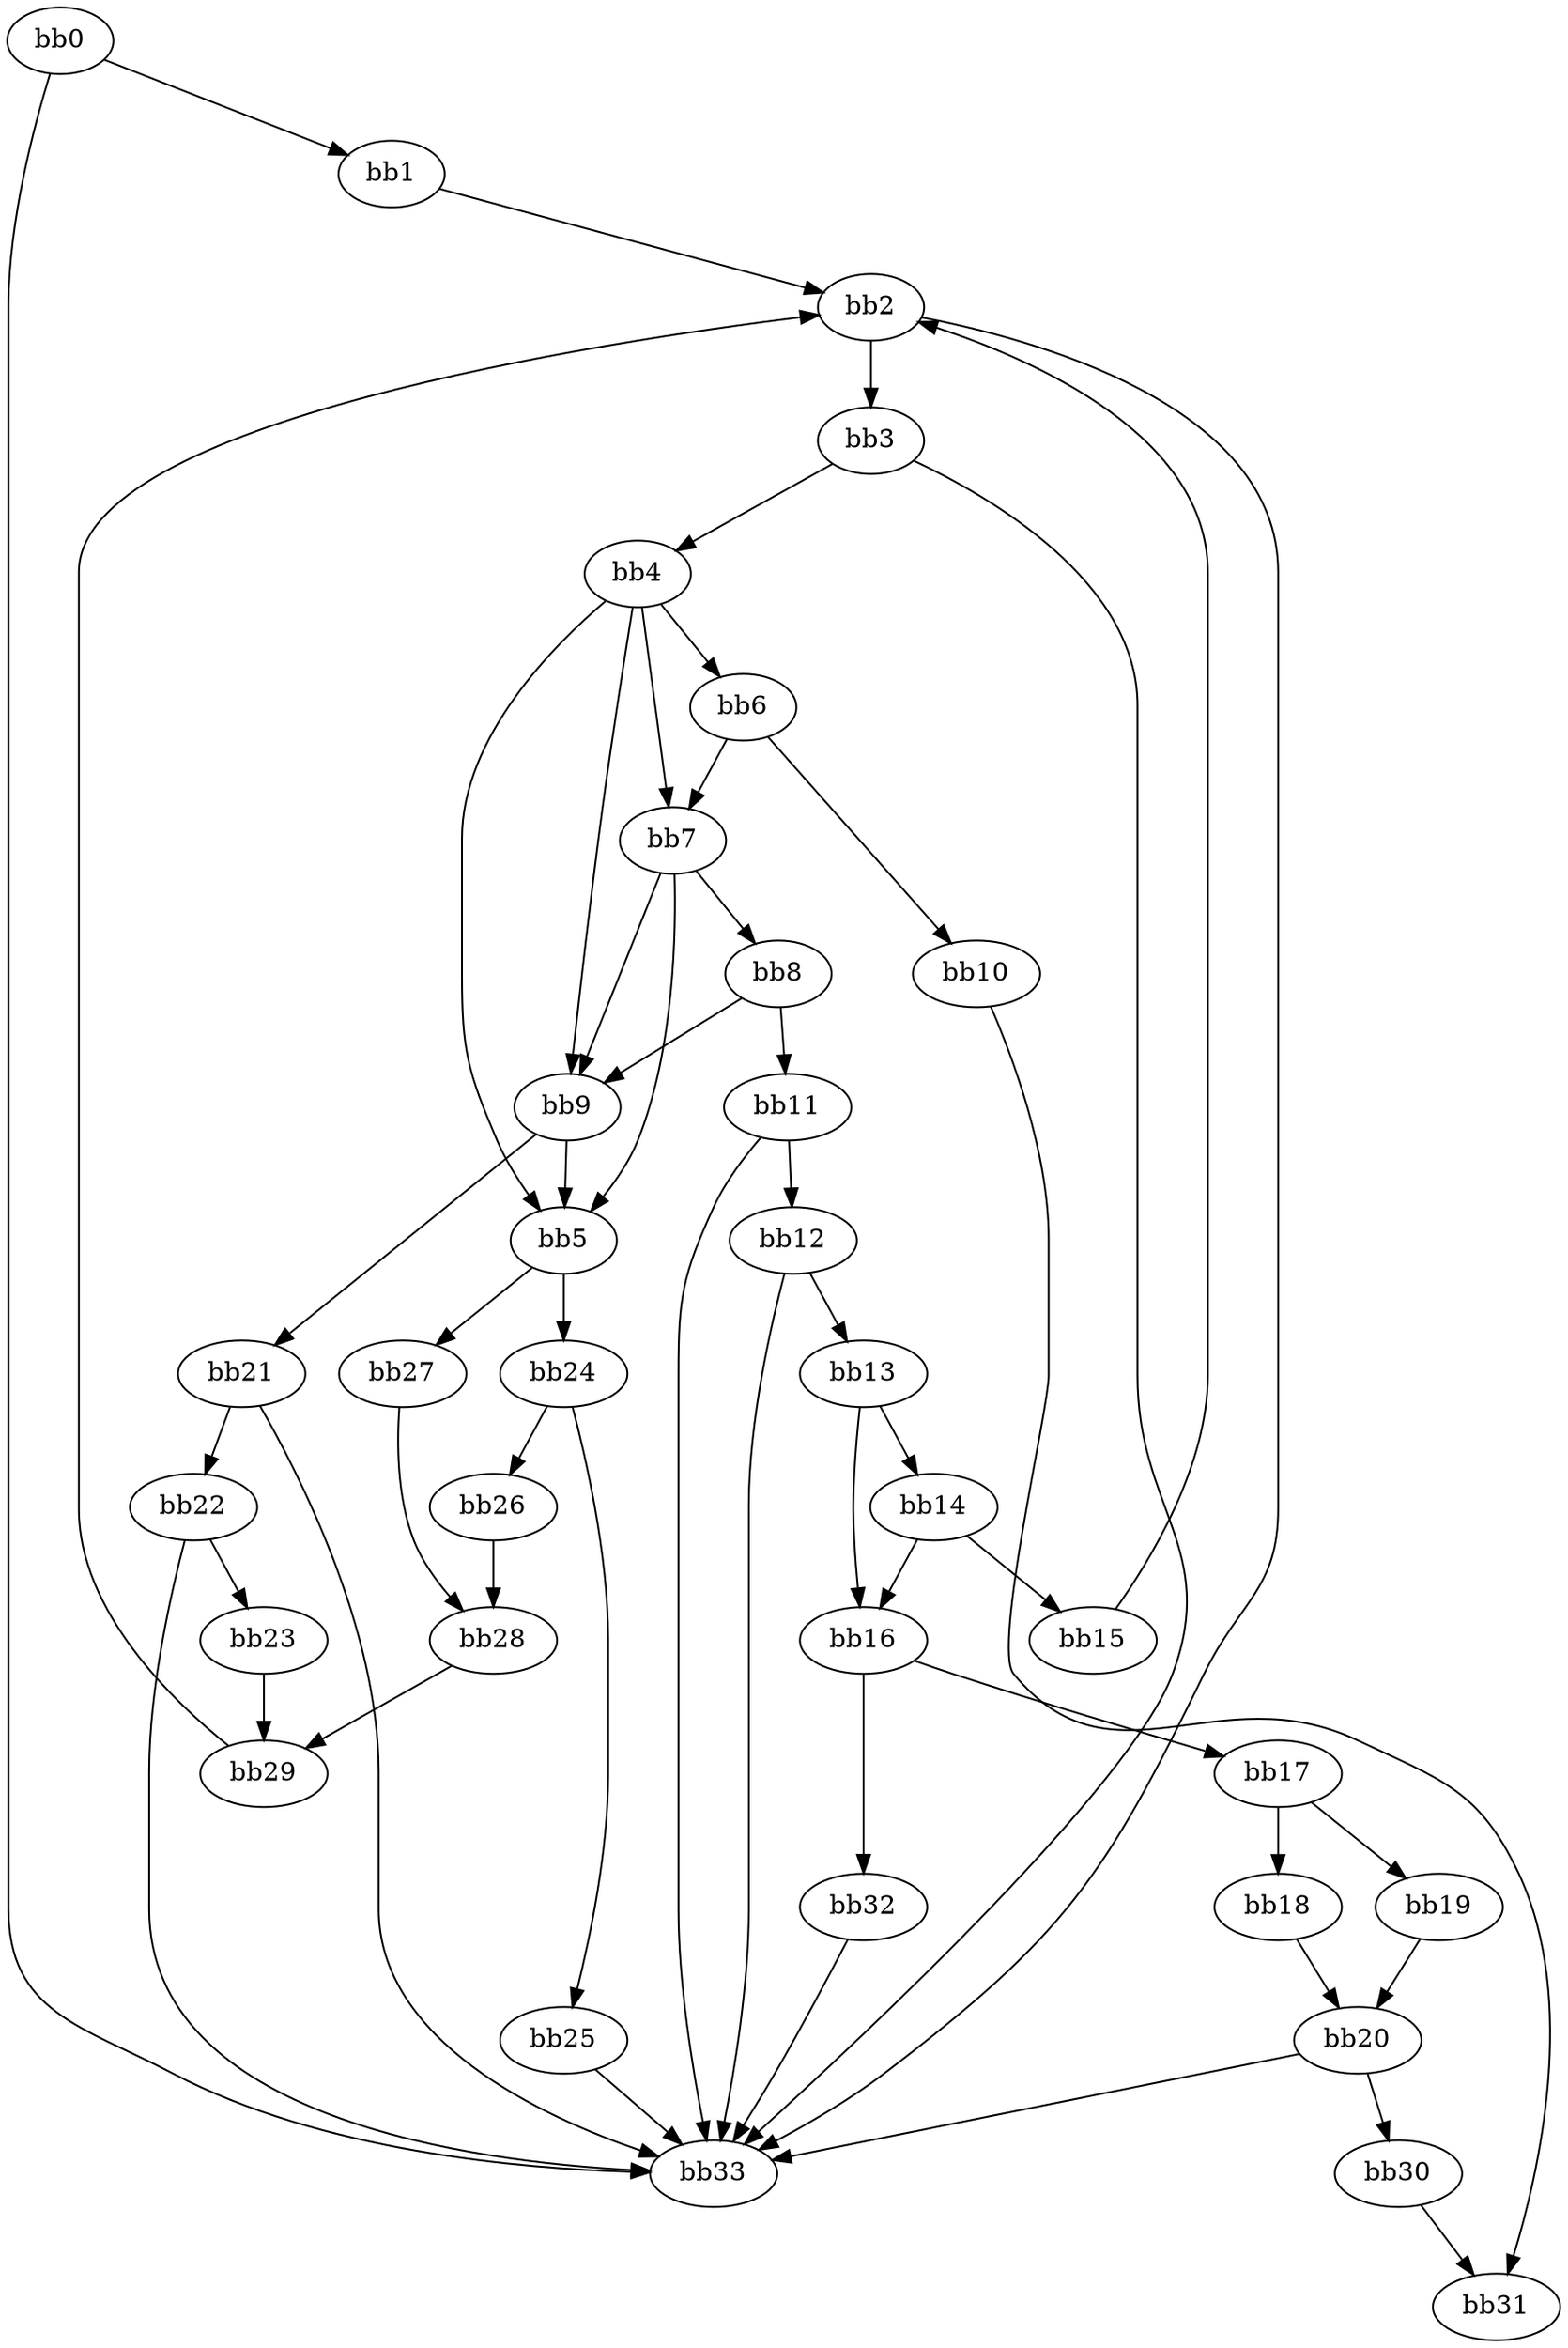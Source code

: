 digraph {
    0 [ label = "bb0\l" ]
    1 [ label = "bb1\l" ]
    2 [ label = "bb2\l" ]
    3 [ label = "bb3\l" ]
    4 [ label = "bb4\l" ]
    5 [ label = "bb5\l" ]
    6 [ label = "bb6\l" ]
    7 [ label = "bb7\l" ]
    8 [ label = "bb8\l" ]
    9 [ label = "bb9\l" ]
    10 [ label = "bb10\l" ]
    11 [ label = "bb11\l" ]
    12 [ label = "bb12\l" ]
    13 [ label = "bb13\l" ]
    14 [ label = "bb14\l" ]
    15 [ label = "bb15\l" ]
    16 [ label = "bb16\l" ]
    17 [ label = "bb17\l" ]
    18 [ label = "bb18\l" ]
    19 [ label = "bb19\l" ]
    20 [ label = "bb20\l" ]
    21 [ label = "bb21\l" ]
    22 [ label = "bb22\l" ]
    23 [ label = "bb23\l" ]
    24 [ label = "bb24\l" ]
    25 [ label = "bb25\l" ]
    26 [ label = "bb26\l" ]
    27 [ label = "bb27\l" ]
    28 [ label = "bb28\l" ]
    29 [ label = "bb29\l" ]
    30 [ label = "bb30\l" ]
    31 [ label = "bb31\l" ]
    32 [ label = "bb32\l" ]
    33 [ label = "bb33\l" ]
    0 -> 1 [ ]
    0 -> 33 [ ]
    1 -> 2 [ ]
    2 -> 3 [ ]
    2 -> 33 [ ]
    3 -> 4 [ ]
    3 -> 33 [ ]
    4 -> 5 [ ]
    4 -> 6 [ ]
    4 -> 7 [ ]
    4 -> 9 [ ]
    5 -> 24 [ ]
    5 -> 27 [ ]
    6 -> 7 [ ]
    6 -> 10 [ ]
    7 -> 5 [ ]
    7 -> 8 [ ]
    7 -> 9 [ ]
    8 -> 9 [ ]
    8 -> 11 [ ]
    9 -> 5 [ ]
    9 -> 21 [ ]
    10 -> 31 [ ]
    11 -> 12 [ ]
    11 -> 33 [ ]
    12 -> 13 [ ]
    12 -> 33 [ ]
    13 -> 14 [ ]
    13 -> 16 [ ]
    14 -> 15 [ ]
    14 -> 16 [ ]
    15 -> 2 [ ]
    16 -> 17 [ ]
    16 -> 32 [ ]
    17 -> 18 [ ]
    17 -> 19 [ ]
    18 -> 20 [ ]
    19 -> 20 [ ]
    20 -> 30 [ ]
    20 -> 33 [ ]
    21 -> 22 [ ]
    21 -> 33 [ ]
    22 -> 23 [ ]
    22 -> 33 [ ]
    23 -> 29 [ ]
    24 -> 25 [ ]
    24 -> 26 [ ]
    25 -> 33 [ ]
    26 -> 28 [ ]
    27 -> 28 [ ]
    28 -> 29 [ ]
    29 -> 2 [ ]
    30 -> 31 [ ]
    32 -> 33 [ ]
}

